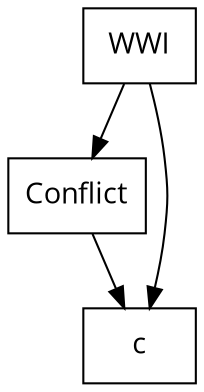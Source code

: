 digraph  {
    node [fontname= "Open Sans"; shape=box]
    a [label="WWI"]
    b [label="Conflict"]
    a -> b -> c
    a -> c
}